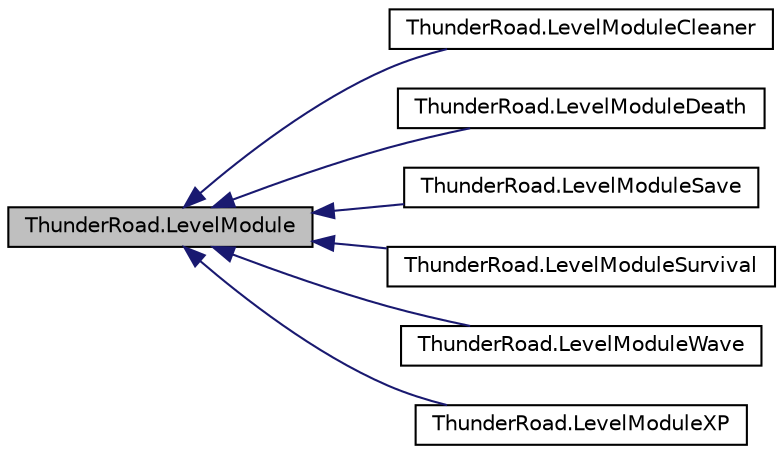 digraph "ThunderRoad.LevelModule"
{
 // LATEX_PDF_SIZE
  edge [fontname="Helvetica",fontsize="10",labelfontname="Helvetica",labelfontsize="10"];
  node [fontname="Helvetica",fontsize="10",shape=record];
  rankdir="LR";
  Node1 [label="ThunderRoad.LevelModule",height=0.2,width=0.4,color="black", fillcolor="grey75", style="filled", fontcolor="black",tooltip="Class LevelModule."];
  Node1 -> Node2 [dir="back",color="midnightblue",fontsize="10",style="solid",fontname="Helvetica"];
  Node2 [label="ThunderRoad.LevelModuleCleaner",height=0.2,width=0.4,color="black", fillcolor="white", style="filled",URL="$class_thunder_road_1_1_level_module_cleaner.html",tooltip="Class LevelModuleCleaner. Implements the ThunderRoad.LevelModule"];
  Node1 -> Node3 [dir="back",color="midnightblue",fontsize="10",style="solid",fontname="Helvetica"];
  Node3 [label="ThunderRoad.LevelModuleDeath",height=0.2,width=0.4,color="black", fillcolor="white", style="filled",URL="$class_thunder_road_1_1_level_module_death.html",tooltip="Class LevelModuleDeath. Implements the ThunderRoad.LevelModule"];
  Node1 -> Node4 [dir="back",color="midnightblue",fontsize="10",style="solid",fontname="Helvetica"];
  Node4 [label="ThunderRoad.LevelModuleSave",height=0.2,width=0.4,color="black", fillcolor="white", style="filled",URL="$class_thunder_road_1_1_level_module_save.html",tooltip="Class LevelModuleSave. Implements the ThunderRoad.LevelModule"];
  Node1 -> Node5 [dir="back",color="midnightblue",fontsize="10",style="solid",fontname="Helvetica"];
  Node5 [label="ThunderRoad.LevelModuleSurvival",height=0.2,width=0.4,color="black", fillcolor="white", style="filled",URL="$class_thunder_road_1_1_level_module_survival.html",tooltip="Class LevelModuleSurvival. Implements the ThunderRoad.LevelModule"];
  Node1 -> Node6 [dir="back",color="midnightblue",fontsize="10",style="solid",fontname="Helvetica"];
  Node6 [label="ThunderRoad.LevelModuleWave",height=0.2,width=0.4,color="black", fillcolor="white", style="filled",URL="$class_thunder_road_1_1_level_module_wave.html",tooltip="Class LevelModuleWave. Implements the ThunderRoad.LevelModule"];
  Node1 -> Node7 [dir="back",color="midnightblue",fontsize="10",style="solid",fontname="Helvetica"];
  Node7 [label="ThunderRoad.LevelModuleXP",height=0.2,width=0.4,color="black", fillcolor="white", style="filled",URL="$class_thunder_road_1_1_level_module_x_p.html",tooltip="Class LevelModuleXP. Implements the ThunderRoad.LevelModule"];
}
